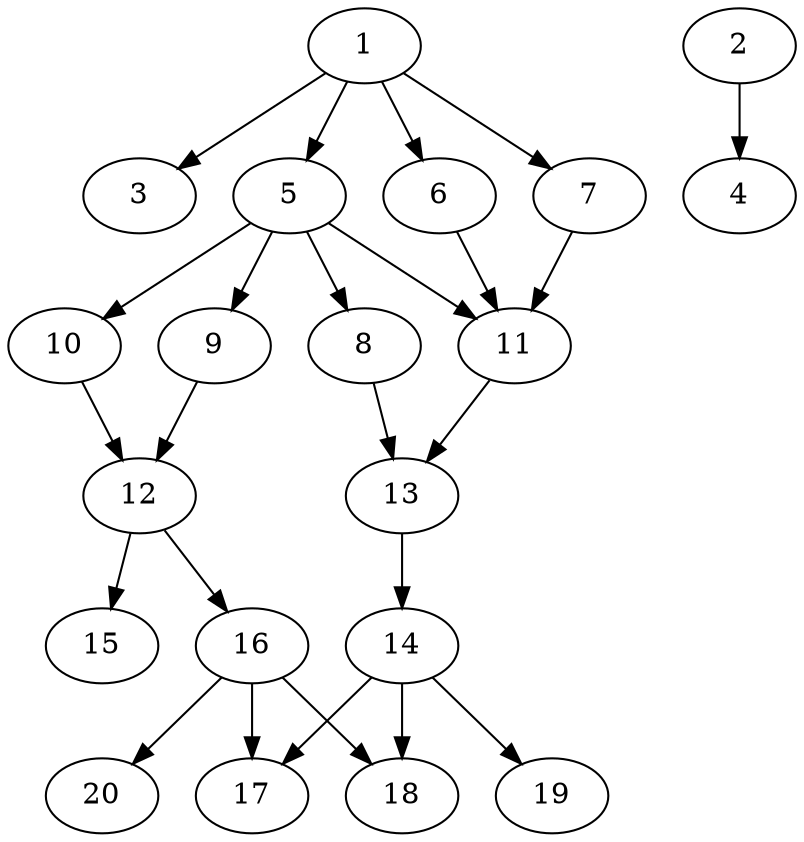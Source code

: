// DAG automatically generated by daggen at Wed Jul 24 22:10:09 2019
// ./daggen --dot -n 20 --ccr 0.4 --fat 0.5 --regular 0.5 --density 0.5 --mindata 5242880 --maxdata 52428800 
digraph G {
  1 [size="38538240", alpha="0.02", expect_size="15415296"] 
  1 -> 3 [size ="15415296"]
  1 -> 5 [size ="15415296"]
  1 -> 6 [size ="15415296"]
  1 -> 7 [size ="15415296"]
  2 [size="89198080", alpha="0.13", expect_size="35679232"] 
  2 -> 4 [size ="35679232"]
  3 [size="90150400", alpha="0.12", expect_size="36060160"] 
  4 [size="67799040", alpha="0.07", expect_size="27119616"] 
  5 [size="18342400", alpha="0.11", expect_size="7336960"] 
  5 -> 8 [size ="7336960"]
  5 -> 9 [size ="7336960"]
  5 -> 10 [size ="7336960"]
  5 -> 11 [size ="7336960"]
  6 [size="84026880", alpha="0.12", expect_size="33610752"] 
  6 -> 11 [size ="33610752"]
  7 [size="128698880", alpha="0.20", expect_size="51479552"] 
  7 -> 11 [size ="51479552"]
  8 [size="33451520", alpha="0.04", expect_size="13380608"] 
  8 -> 13 [size ="13380608"]
  9 [size="99343360", alpha="0.19", expect_size="39737344"] 
  9 -> 12 [size ="39737344"]
  10 [size="42263040", alpha="0.07", expect_size="16905216"] 
  10 -> 12 [size ="16905216"]
  11 [size="25059840", alpha="0.15", expect_size="10023936"] 
  11 -> 13 [size ="10023936"]
  12 [size="34977280", alpha="0.15", expect_size="13990912"] 
  12 -> 15 [size ="13990912"]
  12 -> 16 [size ="13990912"]
  13 [size="114137600", alpha="0.03", expect_size="45655040"] 
  13 -> 14 [size ="45655040"]
  14 [size="68126720", alpha="0.02", expect_size="27250688"] 
  14 -> 17 [size ="27250688"]
  14 -> 18 [size ="27250688"]
  14 -> 19 [size ="27250688"]
  15 [size="106933760", alpha="0.18", expect_size="42773504"] 
  16 [size="52328960", alpha="0.02", expect_size="20931584"] 
  16 -> 17 [size ="20931584"]
  16 -> 18 [size ="20931584"]
  16 -> 20 [size ="20931584"]
  17 [size="120760320", alpha="0.02", expect_size="48304128"] 
  18 [size="118172160", alpha="0.07", expect_size="47268864"] 
  19 [size="22612480", alpha="0.18", expect_size="9044992"] 
  20 [size="17277440", alpha="0.14", expect_size="6910976"] 
}
